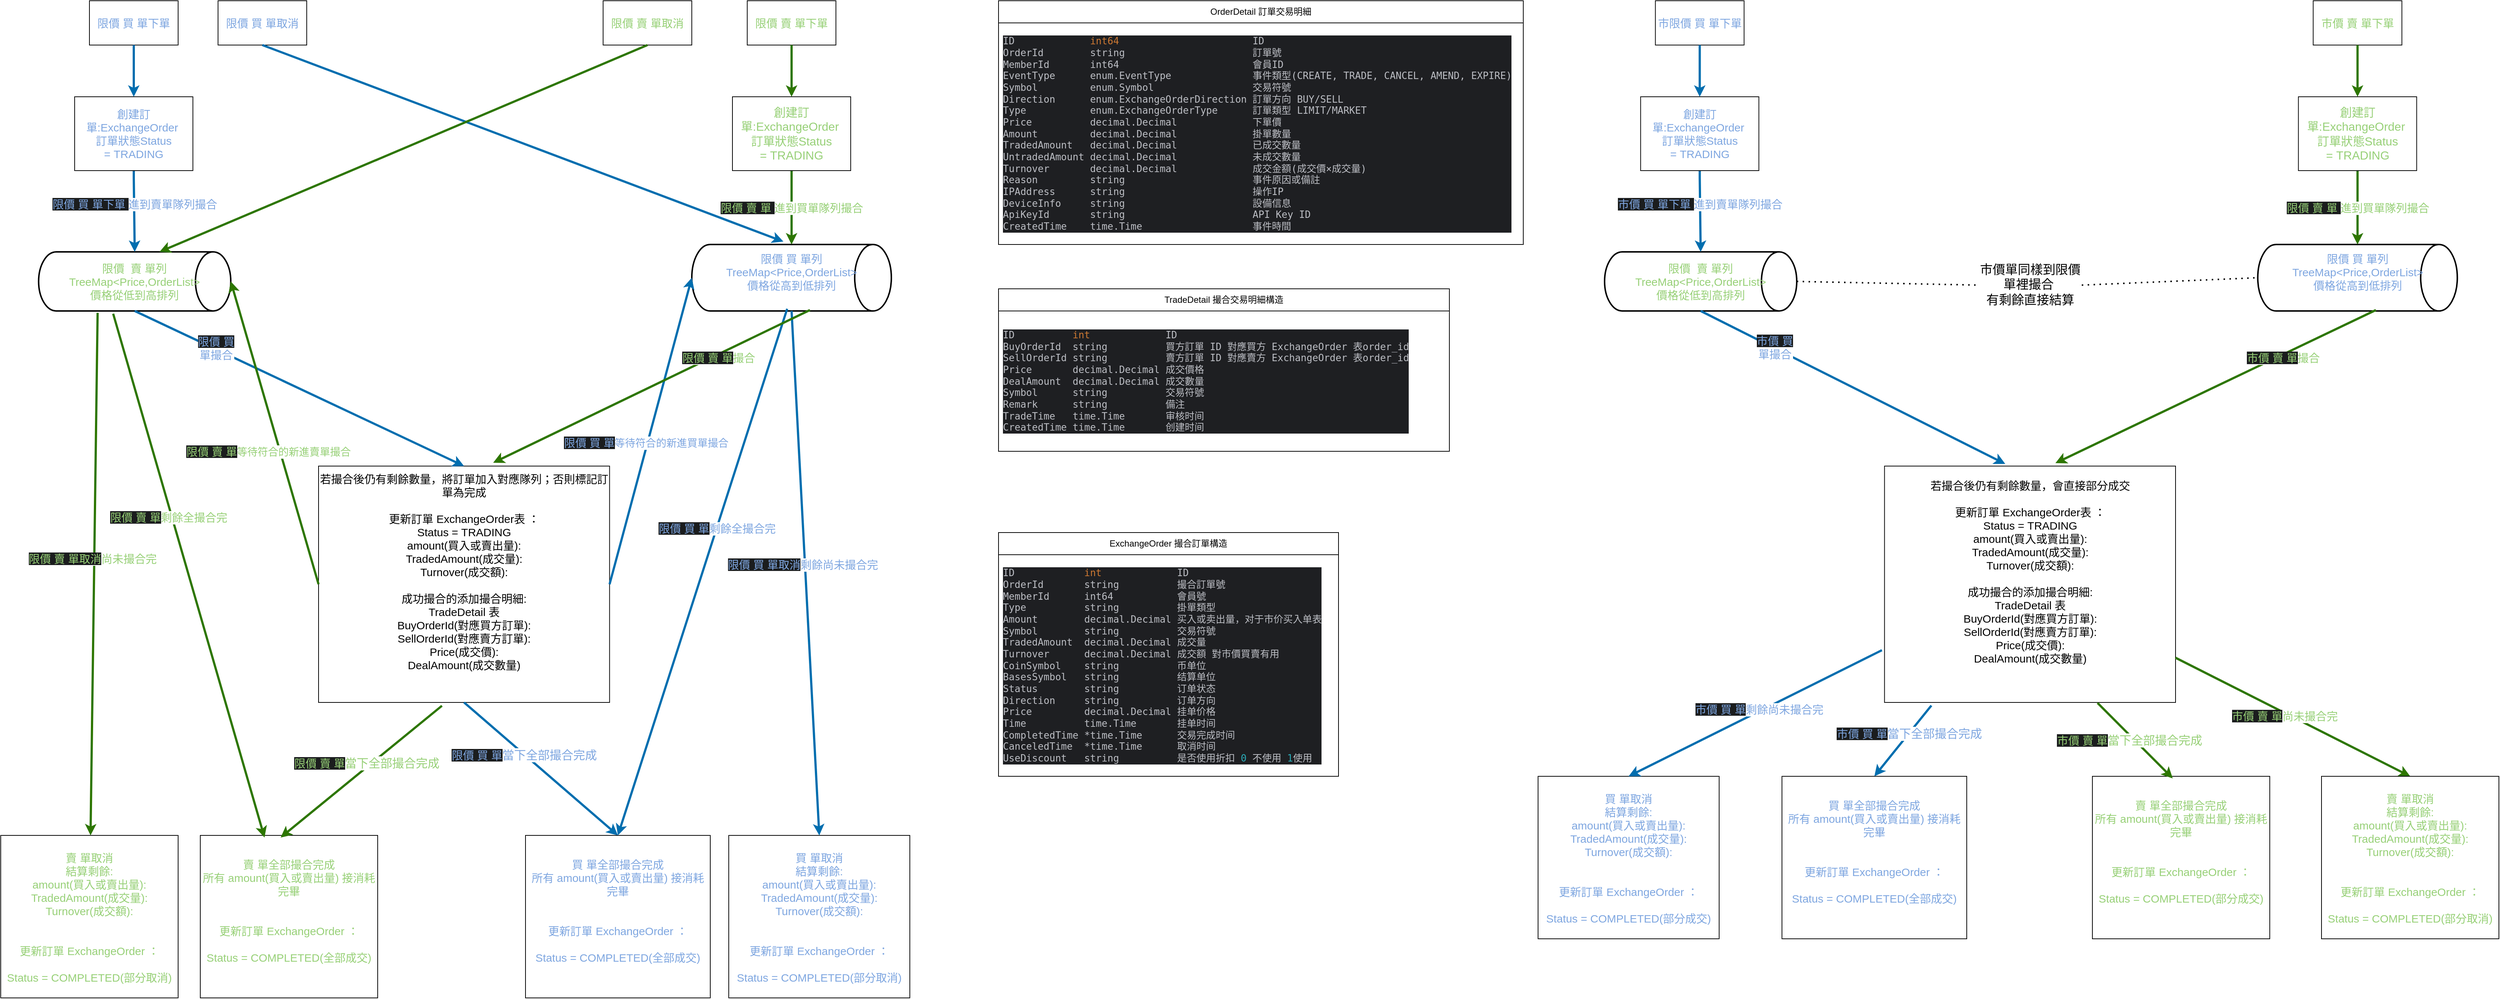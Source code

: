 <mxfile version="28.0.6">
  <diagram name="Page-1" id="epYKt0lnTmgydSMSopUD">
    <mxGraphModel dx="1376" dy="911" grid="1" gridSize="10" guides="1" tooltips="1" connect="1" arrows="0" fold="1" page="1" pageScale="1" pageWidth="827" pageHeight="1169" math="0" shadow="0">
      <root>
        <mxCell id="0" />
        <mxCell id="1" parent="0" />
        <mxCell id="4k1SgF24hwj7LHfagTBf-59" value="&lt;font style=&quot;font-size: 15px; color: rgb(151, 208, 119);&quot;&gt;限價&amp;nbsp; 賣 單列&lt;/font&gt;&lt;div&gt;&lt;font style=&quot;font-size: 15px; color: rgb(151, 208, 119);&quot;&gt;TreeMap&amp;lt;Price,OrderList&amp;gt;&lt;/font&gt;&lt;/div&gt;&lt;div&gt;&lt;font style=&quot;font-size: 15px; color: rgb(151, 208, 119);&quot;&gt;價格從低到高排列&lt;/font&gt;&lt;/div&gt;" style="strokeWidth=2;html=1;shape=mxgraph.flowchart.direct_data;whiteSpace=wrap;" parent="1" vertex="1">
          <mxGeometry x="51.25" y="390" width="260" height="80" as="geometry" />
        </mxCell>
        <mxCell id="4k1SgF24hwj7LHfagTBf-60" value="&lt;font style=&quot;font-size: 15px; color: rgb(126, 166, 224);&quot;&gt;限價 買 單列&lt;/font&gt;&lt;div&gt;&lt;div&gt;&lt;font style=&quot;font-size: 15px; color: rgb(126, 166, 224);&quot;&gt;TreeMap&amp;lt;Price,OrderList&amp;gt;&lt;/font&gt;&lt;/div&gt;&lt;/div&gt;&lt;div&gt;&lt;font style=&quot;font-size: 15px; color: rgb(126, 166, 224);&quot;&gt;價格從高到低排列&lt;/font&gt;&lt;/div&gt;&lt;div&gt;&lt;br&gt;&lt;/div&gt;" style="strokeWidth=2;html=1;shape=mxgraph.flowchart.direct_data;whiteSpace=wrap;" parent="1" vertex="1">
          <mxGeometry x="935" y="380" width="270" height="90" as="geometry" />
        </mxCell>
        <mxCell id="4k1SgF24hwj7LHfagTBf-62" value="&lt;font style=&quot;font-size: 15px; color: rgb(126, 166, 224);&quot;&gt;限價 買 單下單&lt;/font&gt;" style="rounded=0;whiteSpace=wrap;html=1;" parent="1" vertex="1">
          <mxGeometry x="120" y="50" width="120" height="60" as="geometry" />
        </mxCell>
        <mxCell id="4k1SgF24hwj7LHfagTBf-63" value="&lt;font style=&quot;font-size: 15px; color: rgb(151, 208, 119);&quot;&gt;限價 賣 單下單&lt;/font&gt;" style="rounded=0;whiteSpace=wrap;html=1;" parent="1" vertex="1">
          <mxGeometry x="1010" y="50" width="120" height="60" as="geometry" />
        </mxCell>
        <mxCell id="4k1SgF24hwj7LHfagTBf-64" value="&lt;font style=&quot;color: rgb(151, 208, 119);&quot;&gt;&lt;span style=&quot;font-size: 15px; text-wrap-mode: wrap; background-color: rgb(27, 29, 30);&quot;&gt;限價 賣 單&amp;nbsp;&lt;/span&gt;&lt;span style=&quot;font-size: 15px;&quot;&gt;進到買單隊列撮合&lt;/span&gt;&lt;/font&gt;" style="endArrow=classic;html=1;rounded=0;exitX=0.5;exitY=1;exitDx=0;exitDy=0;fillColor=#60a917;strokeColor=#2D7600;strokeWidth=3;entryX=0.5;entryY=0;entryDx=0;entryDy=0;entryPerimeter=0;" parent="1" source="4k1SgF24hwj7LHfagTBf-169" target="4k1SgF24hwj7LHfagTBf-60" edge="1">
          <mxGeometry width="50" height="50" relative="1" as="geometry">
            <mxPoint x="530" y="190" as="sourcePoint" />
            <mxPoint x="910" y="280" as="targetPoint" />
          </mxGeometry>
        </mxCell>
        <mxCell id="4k1SgF24hwj7LHfagTBf-129" value="OrderDetail 訂單交易明細" style="swimlane;fontStyle=0;childLayout=stackLayout;horizontal=1;startSize=30;horizontalStack=0;resizeParent=1;resizeParentMax=0;resizeLast=0;collapsible=1;marginBottom=0;whiteSpace=wrap;html=1;" parent="1" vertex="1">
          <mxGeometry x="1350" y="50" width="710" height="330" as="geometry" />
        </mxCell>
        <mxCell id="4k1SgF24hwj7LHfagTBf-132" value="&lt;div style=&quot;background-color:#1e1f22;color:#bcbec4&quot;&gt;&lt;pre style=&quot;font-family:&#39;JetBrains Mono&#39;,monospace;font-size:9.8pt;&quot;&gt;ID             &lt;span style=&quot;color:#cc7832;&quot;&gt;int64                       &lt;/span&gt;ID&lt;br&gt;OrderId        string                      &lt;span style=&quot;font-family:&#39;Menlo-Regular&#39;,monospace;&quot;&gt;訂單號&lt;br&gt;&lt;/span&gt;MemberId       int64                       &lt;span style=&quot;font-family:&#39;Menlo-Regular&#39;,monospace;&quot;&gt;會員&lt;/span&gt;ID&lt;br&gt;EventType      enum.EventType              &lt;span style=&quot;font-family:&#39;Menlo-Regular&#39;,monospace;&quot;&gt;事件類型&lt;/span&gt;(CREATE, TRADE, CANCEL, AMEND, EXPIRE)&lt;br&gt;Symbol         enum.Symbol                 &lt;span style=&quot;font-family:&#39;Menlo-Regular&#39;,monospace;&quot;&gt;交易符號&lt;br&gt;&lt;/span&gt;Direction      enum.ExchangeOrderDirection &lt;span style=&quot;font-family:&#39;Menlo-Regular&#39;,monospace;&quot;&gt;訂單方向 &lt;/span&gt;BUY/SELL&lt;br&gt;Type           enum.ExchangeOrderType      &lt;span style=&quot;font-family:&#39;Menlo-Regular&#39;,monospace;&quot;&gt;訂單類型 &lt;/span&gt;LIMIT/MARKET&lt;br&gt;Price          decimal.Decimal             &lt;span style=&quot;font-family:&#39;Menlo-Regular&#39;,monospace;&quot;&gt;下單價&lt;br&gt;&lt;/span&gt;Amount         decimal.Decimal             &lt;span style=&quot;font-family:&#39;Menlo-Regular&#39;,monospace;&quot;&gt;掛單數量&lt;br&gt;&lt;/span&gt;TradedAmount   decimal.Decimal             &lt;span style=&quot;font-family:&#39;Menlo-Regular&#39;,monospace;&quot;&gt;已成交數量&lt;br&gt;&lt;/span&gt;UntradedAmount decimal.Decimal             &lt;span style=&quot;font-family:&#39;Menlo-Regular&#39;,monospace;&quot;&gt;未成交數量&lt;br&gt;&lt;/span&gt;Turnover       decimal.Decimal             &lt;span style=&quot;font-family:&#39;Menlo-Regular&#39;,monospace;&quot;&gt;成交金額&lt;/span&gt;(&lt;span style=&quot;font-family:&#39;Menlo-Regular&#39;,monospace;&quot;&gt;成交價&lt;/span&gt;×&lt;span style=&quot;font-family:&#39;Menlo-Regular&#39;,monospace;&quot;&gt;成交量&lt;/span&gt;)&lt;br&gt;Reason         string                      &lt;span style=&quot;font-family:&#39;Menlo-Regular&#39;,monospace;&quot;&gt;事件原因或備註&lt;br&gt;&lt;/span&gt;IPAddress      string                      &lt;span style=&quot;font-family:&#39;Menlo-Regular&#39;,monospace;&quot;&gt;操作&lt;/span&gt;IP&lt;br&gt;DeviceInfo     string                      &lt;span style=&quot;font-family:&#39;Menlo-Regular&#39;,monospace;&quot;&gt;設備信息&lt;br&gt;&lt;/span&gt;ApiKeyId       string                      API Key ID&lt;br&gt;CreatedTime    time.Time                   &lt;span style=&quot;font-family:&#39;Menlo-Regular&#39;,monospace;&quot;&gt;事件時間&lt;/span&gt;&lt;/pre&gt;&lt;/div&gt;" style="text;strokeColor=none;fillColor=none;align=left;verticalAlign=middle;spacingLeft=4;spacingRight=4;overflow=hidden;points=[[0,0.5],[1,0.5]];portConstraint=eastwest;rotatable=0;whiteSpace=wrap;html=1;" parent="4k1SgF24hwj7LHfagTBf-129" vertex="1">
          <mxGeometry y="30" width="710" height="300" as="geometry" />
        </mxCell>
        <mxCell id="4k1SgF24hwj7LHfagTBf-133" value="TradeDetail 撮合交易明細構造" style="swimlane;fontStyle=0;childLayout=stackLayout;horizontal=1;startSize=30;horizontalStack=0;resizeParent=1;resizeParentMax=0;resizeLast=0;collapsible=1;marginBottom=0;whiteSpace=wrap;html=1;" parent="1" vertex="1">
          <mxGeometry x="1350" y="440" width="610" height="220" as="geometry" />
        </mxCell>
        <mxCell id="4k1SgF24hwj7LHfagTBf-135" value="&lt;div style=&quot;background-color:#1e1f22;color:#bcbec4&quot;&gt;&lt;pre style=&quot;font-family:&#39;JetBrains Mono&#39;,monospace;font-size:9.8pt;&quot;&gt;ID          &lt;span style=&quot;color:#cc7832;&quot;&gt;int             &lt;/span&gt;ID&lt;br&gt;BuyOrderId  string          &lt;span style=&quot;font-family:&#39;Menlo-Regular&#39;,monospace;&quot;&gt;買方訂單 &lt;/span&gt;ID &lt;span style=&quot;font-family:&#39;Menlo-Regular&#39;,monospace;&quot;&gt;對應買方 &lt;/span&gt;ExchangeOrder &lt;span style=&quot;font-family:&#39;Menlo-Regular&#39;,monospace;&quot;&gt;表&lt;/span&gt;order_id&lt;br&gt;SellOrderId string          &lt;span style=&quot;font-family:&#39;Menlo-Regular&#39;,monospace;&quot;&gt;賣方訂單 &lt;/span&gt;ID &lt;span style=&quot;font-family:&#39;Menlo-Regular&#39;,monospace;&quot;&gt;對應賣方 &lt;/span&gt;ExchangeOrder &lt;span style=&quot;font-family:&#39;Menlo-Regular&#39;,monospace;&quot;&gt;表&lt;/span&gt;order_id&lt;br&gt;Price       decimal.Decimal &lt;span style=&quot;font-family:&#39;Menlo-Regular&#39;,monospace;&quot;&gt;成交價格&lt;br&gt;&lt;/span&gt;DealAmount  decimal.Decimal &lt;span style=&quot;font-family:&#39;Menlo-Regular&#39;,monospace;&quot;&gt;成交數量&lt;br&gt;&lt;/span&gt;Symbol      string          &lt;span style=&quot;font-family:&#39;Menlo-Regular&#39;,monospace;&quot;&gt;交易符號&lt;br&gt;&lt;/span&gt;Remark      string          &lt;span style=&quot;font-family:&#39;Menlo-Regular&#39;,monospace;&quot;&gt;備注&lt;br&gt;&lt;/span&gt;TradeTime   time.Time       &lt;span style=&quot;font-family:&#39;Menlo-Regular&#39;,monospace;&quot;&gt;审核时间&lt;br&gt;&lt;/span&gt;CreatedTime time.Time       &lt;span style=&quot;font-family:&#39;Menlo-Regular&#39;,monospace;&quot;&gt;创建时间&lt;/span&gt;&lt;/pre&gt;&lt;/div&gt;" style="text;strokeColor=none;fillColor=none;align=left;verticalAlign=middle;spacingLeft=4;spacingRight=4;overflow=hidden;points=[[0,0.5],[1,0.5]];portConstraint=eastwest;rotatable=0;whiteSpace=wrap;html=1;" parent="4k1SgF24hwj7LHfagTBf-133" vertex="1">
          <mxGeometry y="30" width="610" height="190" as="geometry" />
        </mxCell>
        <mxCell id="4k1SgF24hwj7LHfagTBf-137" value="ExchangeOrder 撮合訂單構造" style="swimlane;fontStyle=0;childLayout=stackLayout;horizontal=1;startSize=30;horizontalStack=0;resizeParent=1;resizeParentMax=0;resizeLast=0;collapsible=1;marginBottom=0;whiteSpace=wrap;html=1;" parent="1" vertex="1">
          <mxGeometry x="1350" y="770" width="460" height="330" as="geometry" />
        </mxCell>
        <mxCell id="4k1SgF24hwj7LHfagTBf-139" value="&lt;div style=&quot;background-color:#1e1f22;color:#bcbec4&quot;&gt;&lt;pre style=&quot;font-family:&#39;JetBrains Mono&#39;,monospace;font-size:9.8pt;&quot;&gt;ID            &lt;span style=&quot;color:#cc7832;&quot;&gt;int             &lt;/span&gt;ID&lt;br&gt;OrderId       string          &lt;span style=&quot;font-family:&#39;Menlo-Regular&#39;,monospace;&quot;&gt;撮合訂單號&lt;br&gt;&lt;/span&gt;MemberId      int64           &lt;span style=&quot;font-family:&#39;Menlo-Regular&#39;,monospace;&quot;&gt;會員號&lt;br&gt;&lt;/span&gt;Type          string          &lt;span style=&quot;font-family:&#39;Menlo-Regular&#39;,monospace;&quot;&gt;掛單類型&lt;br&gt;&lt;/span&gt;Amount        decimal.Decimal &lt;span style=&quot;font-family:&#39;Menlo-Regular&#39;,monospace;&quot;&gt;买入或卖出量，对于市价买入单表&lt;br&gt;&lt;/span&gt;Symbol        string          &lt;span style=&quot;font-family:&#39;Menlo-Regular&#39;,monospace;&quot;&gt;交易符號&lt;br&gt;&lt;/span&gt;TradedAmount  decimal.Decimal &lt;span style=&quot;font-family:&#39;Menlo-Regular&#39;,monospace;&quot;&gt;成交量&lt;br&gt;&lt;/span&gt;Turnover      decimal.Decimal &lt;span style=&quot;font-family:&#39;Menlo-Regular&#39;,monospace;&quot;&gt;成交額 對市價買賣有用&lt;br&gt;&lt;/span&gt;CoinSymbol    string          &lt;span style=&quot;font-family:&#39;Menlo-Regular&#39;,monospace;&quot;&gt;币单位&lt;br&gt;&lt;/span&gt;BasesSymbol   string          &lt;span style=&quot;font-family:&#39;Menlo-Regular&#39;,monospace;&quot;&gt;结算单位&lt;br&gt;&lt;/span&gt;Status        string          &lt;span style=&quot;font-family:&#39;Menlo-Regular&#39;,monospace;&quot;&gt;订单状态&lt;br&gt;&lt;/span&gt;Direction     string          &lt;span style=&quot;font-family:&#39;Menlo-Regular&#39;,monospace;&quot;&gt;订单方向&lt;br&gt;&lt;/span&gt;Price         decimal.Decimal &lt;span style=&quot;font-family:&#39;Menlo-Regular&#39;,monospace;&quot;&gt;挂单价格&lt;br&gt;&lt;/span&gt;Time          time.Time       &lt;span style=&quot;font-family:&#39;Menlo-Regular&#39;,monospace;&quot;&gt;挂单时间&lt;br&gt;&lt;/span&gt;CompletedTime *time.Time      &lt;span style=&quot;font-family:&#39;Menlo-Regular&#39;,monospace;&quot;&gt;交易完成时间&lt;br&gt;&lt;/span&gt;CanceledTime  *time.Time      &lt;span style=&quot;font-family:&#39;Menlo-Regular&#39;,monospace;&quot;&gt;取消时间&lt;br&gt;&lt;/span&gt;UseDiscount   string          &lt;span style=&quot;font-family:&#39;Menlo-Regular&#39;,monospace;&quot;&gt;是否使用折扣 &lt;/span&gt;&lt;span style=&quot;color:#2aacb8;&quot;&gt;0 &lt;/span&gt;&lt;span style=&quot;font-family:&#39;Menlo-Regular&#39;,monospace;&quot;&gt;不使用 &lt;/span&gt;&lt;span style=&quot;color:#2aacb8;&quot;&gt;1&lt;/span&gt;&lt;span style=&quot;font-family:&#39;Menlo-Regular&#39;,monospace;&quot;&gt;使用&lt;/span&gt;&lt;/pre&gt;&lt;/div&gt;" style="text;strokeColor=none;fillColor=none;align=left;verticalAlign=middle;spacingLeft=4;spacingRight=4;overflow=hidden;points=[[0,0.5],[1,0.5]];portConstraint=eastwest;rotatable=0;whiteSpace=wrap;html=1;" parent="4k1SgF24hwj7LHfagTBf-137" vertex="1">
          <mxGeometry y="30" width="460" height="300" as="geometry" />
        </mxCell>
        <mxCell id="4k1SgF24hwj7LHfagTBf-141" value="" style="endArrow=classic;html=1;rounded=0;exitX=0.5;exitY=1;exitDx=0;exitDy=0;fillColor=#1ba1e2;strokeColor=#006EAF;strokeWidth=3;entryX=0.5;entryY=0;entryDx=0;entryDy=0;entryPerimeter=0;" parent="1" source="4k1SgF24hwj7LHfagTBf-143" target="4k1SgF24hwj7LHfagTBf-59" edge="1">
          <mxGeometry width="50" height="50" relative="1" as="geometry">
            <mxPoint x="610" y="180" as="sourcePoint" />
            <mxPoint x="620" y="330" as="targetPoint" />
            <Array as="points">
              <mxPoint x="180" y="260" />
              <mxPoint x="180" y="290" />
            </Array>
          </mxGeometry>
        </mxCell>
        <mxCell id="4k1SgF24hwj7LHfagTBf-154" value="&lt;font style=&quot;font-size: 15px; color: rgb(126, 166, 224);&quot;&gt;&lt;span style=&quot;text-wrap-mode: wrap; background-color: rgb(27, 29, 30);&quot;&gt;限價 買 單下單&amp;nbsp;&lt;/span&gt;進到賣單隊列撮合&lt;/font&gt;" style="edgeLabel;html=1;align=center;verticalAlign=middle;resizable=0;points=[];" parent="4k1SgF24hwj7LHfagTBf-141" vertex="1" connectable="0">
          <mxGeometry x="-0.029" y="-1" relative="1" as="geometry">
            <mxPoint x="1" y="12" as="offset" />
          </mxGeometry>
        </mxCell>
        <mxCell id="4k1SgF24hwj7LHfagTBf-144" value="" style="endArrow=classic;html=1;rounded=0;exitX=0.5;exitY=1;exitDx=0;exitDy=0;fillColor=#1ba1e2;strokeColor=#006EAF;strokeWidth=3;entryX=0.5;entryY=0;entryDx=0;entryDy=0;entryPerimeter=0;" parent="1" source="4k1SgF24hwj7LHfagTBf-62" target="4k1SgF24hwj7LHfagTBf-143" edge="1">
          <mxGeometry width="50" height="50" relative="1" as="geometry">
            <mxPoint x="180" y="130" as="sourcePoint" />
            <mxPoint x="180" y="450" as="targetPoint" />
            <Array as="points" />
          </mxGeometry>
        </mxCell>
        <mxCell id="4k1SgF24hwj7LHfagTBf-143" value="&lt;font style=&quot;font-size: 15px; color: rgb(126, 166, 224);&quot;&gt;創建訂單:ExchangeOrder&amp;nbsp;&lt;/font&gt;&lt;div&gt;&lt;font style=&quot;font-size: 15px; color: rgb(126, 166, 224);&quot;&gt;訂單狀態Status =&amp;nbsp;TRADING&lt;/font&gt;&lt;/div&gt;" style="rounded=0;whiteSpace=wrap;html=1;" parent="1" vertex="1">
          <mxGeometry x="100" y="180" width="160" height="100" as="geometry" />
        </mxCell>
        <mxCell id="4k1SgF24hwj7LHfagTBf-149" value="&lt;font style=&quot;font-size: 15px;&quot;&gt;若撮合後仍有剩餘數量，將訂單加入對應隊列；否則標記訂單為完成&lt;/font&gt;&lt;div&gt;&lt;font style=&quot;font-size: 15px;&quot;&gt;&lt;br&gt;&lt;/font&gt;&lt;/div&gt;&lt;div&gt;&lt;font style=&quot;font-size: 15px;&quot;&gt;更新訂單&amp;nbsp;&lt;span style=&quot;background-color: transparent; color: light-dark(rgb(0, 0, 0), rgb(255, 255, 255));&quot;&gt;ExchangeOrder表&amp;nbsp;&lt;/span&gt;&lt;span style=&quot;background-color: transparent; color: light-dark(rgb(0, 0, 0), rgb(255, 255, 255));&quot;&gt;：&lt;/span&gt;&lt;/font&gt;&lt;/div&gt;&lt;div&gt;&lt;font style=&quot;font-size: 15px;&quot;&gt;Status =&amp;nbsp;TRADING&lt;/font&gt;&lt;/div&gt;&lt;div&gt;&lt;font style=&quot;font-size: 15px;&quot;&gt;amount(買入或賣出量):&lt;/font&gt;&lt;/div&gt;&lt;div&gt;&lt;font style=&quot;font-size: 15px;&quot;&gt;TradedAmount(成交量):&lt;/font&gt;&lt;/div&gt;&lt;div&gt;&lt;font style=&quot;font-size: 15px;&quot;&gt;Turnover(成交額):&lt;/font&gt;&lt;/div&gt;&lt;div&gt;&lt;font style=&quot;font-size: 15px;&quot;&gt;&lt;br&gt;&lt;/font&gt;&lt;/div&gt;&lt;div&gt;&lt;font style=&quot;font-size: 15px;&quot;&gt;成功撮合的添加撮合明細:&lt;/font&gt;&lt;/div&gt;&lt;div&gt;&lt;font style=&quot;font-size: 15px;&quot;&gt;TradeDetail 表&lt;/font&gt;&lt;/div&gt;&lt;div&gt;&lt;font style=&quot;font-size: 15px;&quot;&gt;BuyOrderId(對應買方訂單):&lt;/font&gt;&lt;/div&gt;&lt;div&gt;&lt;font style=&quot;font-size: 15px;&quot;&gt;SellOrderId(對應賣方訂單):&lt;/font&gt;&lt;/div&gt;&lt;div&gt;&lt;font style=&quot;font-size: 15px;&quot;&gt;Price(成交價):&lt;/font&gt;&lt;/div&gt;&lt;div&gt;&lt;font style=&quot;font-size: 15px;&quot;&gt;DealAmount(成交數量)&lt;/font&gt;&lt;/div&gt;&lt;div&gt;&lt;font style=&quot;font-size: 15px;&quot;&gt;&lt;br&gt;&lt;/font&gt;&lt;/div&gt;&lt;div&gt;&lt;br&gt;&lt;/div&gt;" style="rounded=0;whiteSpace=wrap;html=1;" parent="1" vertex="1">
          <mxGeometry x="430" y="680" width="393.75" height="320" as="geometry" />
        </mxCell>
        <mxCell id="4k1SgF24hwj7LHfagTBf-151" value="" style="endArrow=classic;html=1;rounded=0;exitX=0.5;exitY=1;exitDx=0;exitDy=0;fillColor=#1ba1e2;strokeColor=#006EAF;strokeWidth=3;exitPerimeter=0;entryX=0.5;entryY=0;entryDx=0;entryDy=0;" parent="1" source="4k1SgF24hwj7LHfagTBf-59" target="4k1SgF24hwj7LHfagTBf-149" edge="1">
          <mxGeometry width="50" height="50" relative="1" as="geometry">
            <mxPoint x="179.5" y="400" as="sourcePoint" />
            <mxPoint x="180" y="450" as="targetPoint" />
            <Array as="points" />
          </mxGeometry>
        </mxCell>
        <mxCell id="4k1SgF24hwj7LHfagTBf-189" value="&lt;font style=&quot;color: rgb(126, 166, 224);&quot;&gt;&lt;span style=&quot;font-size: 15px; text-wrap-mode: wrap; background-color: rgb(27, 29, 30);&quot;&gt;限價 買&lt;/span&gt;&lt;/font&gt;&lt;div&gt;&lt;font style=&quot;color: rgb(126, 166, 224);&quot;&gt;&lt;span style=&quot;font-size: 15px;&quot;&gt;單撮合&lt;/span&gt;&lt;/font&gt;&lt;/div&gt;" style="edgeLabel;html=1;align=center;verticalAlign=middle;resizable=0;points=[];" parent="4k1SgF24hwj7LHfagTBf-151" vertex="1" connectable="0">
          <mxGeometry x="-0.479" relative="1" as="geometry">
            <mxPoint x="-7" y="-5" as="offset" />
          </mxGeometry>
        </mxCell>
        <mxCell id="4k1SgF24hwj7LHfagTBf-155" value="" style="endArrow=classic;html=1;rounded=0;exitX=1;exitY=0.5;exitDx=0;exitDy=0;fillColor=#1ba1e2;strokeColor=#006EAF;strokeWidth=3;entryX=0;entryY=0.5;entryDx=0;entryDy=0;entryPerimeter=0;" parent="1" source="4k1SgF24hwj7LHfagTBf-149" target="4k1SgF24hwj7LHfagTBf-60" edge="1">
          <mxGeometry width="50" height="50" relative="1" as="geometry">
            <mxPoint x="440" y="450" as="sourcePoint" />
            <mxPoint x="440" y="500" as="targetPoint" />
            <Array as="points" />
          </mxGeometry>
        </mxCell>
        <mxCell id="4k1SgF24hwj7LHfagTBf-158" value="&lt;font style=&quot;font-size: 14px; color: rgb(126, 166, 224);&quot;&gt;&lt;span style=&quot;font-size: 15px; text-wrap-mode: wrap; background-color: rgb(27, 29, 30);&quot;&gt;限價 買 單&lt;/span&gt;等待符合的新進買單撮合&lt;/font&gt;" style="edgeLabel;html=1;align=center;verticalAlign=middle;resizable=0;points=[];" parent="4k1SgF24hwj7LHfagTBf-155" vertex="1" connectable="0">
          <mxGeometry x="-0.076" y="2" relative="1" as="geometry">
            <mxPoint as="offset" />
          </mxGeometry>
        </mxCell>
        <mxCell id="4k1SgF24hwj7LHfagTBf-156" value="" style="endArrow=classic;html=1;rounded=0;fillColor=#1ba1e2;strokeColor=#006EAF;strokeWidth=3;entryX=0.5;entryY=0;entryDx=0;entryDy=0;exitX=0.5;exitY=1;exitDx=0;exitDy=0;" parent="1" source="4k1SgF24hwj7LHfagTBf-149" target="4k1SgF24hwj7LHfagTBf-157" edge="1">
          <mxGeometry width="50" height="50" relative="1" as="geometry">
            <mxPoint x="160" y="730" as="sourcePoint" />
            <mxPoint x="160" y="780" as="targetPoint" />
            <Array as="points" />
          </mxGeometry>
        </mxCell>
        <mxCell id="4k1SgF24hwj7LHfagTBf-168" value="&lt;font style=&quot;font-size: 16px; color: rgb(126, 166, 224);&quot;&gt;&lt;span style=&quot;font-size: 15px; text-wrap-mode: wrap; background-color: rgb(27, 29, 30);&quot;&gt;限價 買 單&lt;/span&gt;當下全部撮合完成&lt;/font&gt;" style="edgeLabel;html=1;align=center;verticalAlign=middle;resizable=0;points=[];" parent="4k1SgF24hwj7LHfagTBf-156" vertex="1" connectable="0">
          <mxGeometry x="-0.217" relative="1" as="geometry">
            <mxPoint as="offset" />
          </mxGeometry>
        </mxCell>
        <mxCell id="4k1SgF24hwj7LHfagTBf-157" value="&lt;div&gt;&lt;font style=&quot;font-size: 15px; color: rgb(126, 166, 224);&quot;&gt;買 單全部撮合完成&lt;/font&gt;&lt;/div&gt;&lt;div&gt;&lt;font style=&quot;font-size: 15px; color: rgb(126, 166, 224);&quot;&gt;所有&amp;nbsp;&lt;span style=&quot;background-color: transparent;&quot;&gt;amount(買入或賣出量) 接消耗完畢&lt;/span&gt;&lt;/font&gt;&lt;/div&gt;&lt;div&gt;&lt;span style=&quot;background-color: transparent;&quot;&gt;&lt;font style=&quot;font-size: 15px; color: rgb(126, 166, 224);&quot;&gt;&lt;br&gt;&lt;/font&gt;&lt;/span&gt;&lt;/div&gt;&lt;div&gt;&lt;span style=&quot;background-color: transparent;&quot;&gt;&lt;font style=&quot;font-size: 15px; color: rgb(126, 166, 224);&quot;&gt;&lt;br&gt;&lt;/font&gt;&lt;/span&gt;&lt;/div&gt;&lt;div&gt;&lt;div&gt;&lt;font style=&quot;font-size: 15px; color: rgb(126, 166, 224);&quot;&gt;更新訂單&amp;nbsp;&lt;span style=&quot;background-color: transparent;&quot;&gt;ExchangeOrder&amp;nbsp;&lt;/span&gt;&lt;span style=&quot;background-color: transparent;&quot;&gt;：&lt;/span&gt;&lt;/font&gt;&lt;/div&gt;&lt;/div&gt;&lt;div&gt;&lt;span style=&quot;background-color: transparent;&quot;&gt;&lt;font style=&quot;font-size: 15px; color: rgb(126, 166, 224);&quot;&gt;&lt;br&gt;&lt;/font&gt;&lt;/span&gt;&lt;/div&gt;&lt;div&gt;&lt;div&gt;&lt;font style=&quot;font-size: 15px; color: rgb(126, 166, 224);&quot;&gt;Status =&amp;nbsp;COMPLETED(全部成交)&lt;/font&gt;&lt;/div&gt;&lt;/div&gt;&lt;div&gt;&lt;br&gt;&lt;/div&gt;" style="rounded=0;whiteSpace=wrap;html=1;" parent="1" vertex="1">
          <mxGeometry x="710" y="1180" width="250" height="220" as="geometry" />
        </mxCell>
        <mxCell id="4k1SgF24hwj7LHfagTBf-159" value="" style="endArrow=classic;html=1;rounded=0;fillColor=#1ba1e2;strokeColor=#006EAF;strokeWidth=3;entryX=0.5;entryY=0;entryDx=0;entryDy=0;exitX=0.478;exitY=0.967;exitDx=0;exitDy=0;exitPerimeter=0;" parent="1" source="4k1SgF24hwj7LHfagTBf-60" target="4k1SgF24hwj7LHfagTBf-157" edge="1">
          <mxGeometry width="50" height="50" relative="1" as="geometry">
            <mxPoint x="770" y="520" as="sourcePoint" />
            <mxPoint x="400" y="1135" as="targetPoint" />
            <Array as="points" />
          </mxGeometry>
        </mxCell>
        <mxCell id="4k1SgF24hwj7LHfagTBf-160" value="&lt;font style=&quot;font-size: 15px; color: rgb(126, 166, 224);&quot;&gt;&lt;span style=&quot;text-wrap-mode: wrap; background-color: rgb(27, 29, 30);&quot;&gt;限價 買 單&lt;/span&gt;剩餘全撮合完&lt;/font&gt;" style="edgeLabel;html=1;align=center;verticalAlign=middle;resizable=0;points=[];" parent="4k1SgF24hwj7LHfagTBf-159" vertex="1" connectable="0">
          <mxGeometry x="-0.167" relative="1" as="geometry">
            <mxPoint as="offset" />
          </mxGeometry>
        </mxCell>
        <mxCell id="4k1SgF24hwj7LHfagTBf-161" value="&lt;font style=&quot;font-size: 15px; color: rgb(126, 166, 224);&quot;&gt;限價 買 單取消&lt;/font&gt;" style="rounded=0;whiteSpace=wrap;html=1;" parent="1" vertex="1">
          <mxGeometry x="294" y="50" width="120" height="60" as="geometry" />
        </mxCell>
        <mxCell id="4k1SgF24hwj7LHfagTBf-162" value="" style="endArrow=classic;html=1;rounded=0;exitX=0.5;exitY=1;exitDx=0;exitDy=0;fillColor=#1ba1e2;strokeColor=#006EAF;strokeWidth=3;entryX=0.459;entryY=-0.044;entryDx=0;entryDy=0;entryPerimeter=0;" parent="1" source="4k1SgF24hwj7LHfagTBf-161" target="4k1SgF24hwj7LHfagTBf-60" edge="1">
          <mxGeometry width="50" height="50" relative="1" as="geometry">
            <mxPoint x="490" y="220" as="sourcePoint" />
            <mxPoint x="490" y="270" as="targetPoint" />
            <Array as="points" />
          </mxGeometry>
        </mxCell>
        <mxCell id="4k1SgF24hwj7LHfagTBf-163" value="&lt;div&gt;&lt;font style=&quot;font-size: 15px; color: rgb(126, 166, 224);&quot;&gt;&lt;br&gt;&lt;/font&gt;&lt;/div&gt;&lt;div&gt;&lt;font style=&quot;font-size: 15px; color: rgb(126, 166, 224);&quot;&gt;買 單取消&lt;/font&gt;&lt;/div&gt;&lt;div&gt;&lt;font style=&quot;font-size: 15px; color: rgb(126, 166, 224);&quot;&gt;結算剩餘:&lt;/font&gt;&lt;/div&gt;&lt;div&gt;&lt;div&gt;&lt;font style=&quot;font-size: 15px; color: rgb(126, 166, 224);&quot;&gt;amount(買入或賣出量):&lt;/font&gt;&lt;/div&gt;&lt;div&gt;&lt;font style=&quot;font-size: 15px; color: rgb(126, 166, 224);&quot;&gt;TradedAmount(成交量):&lt;/font&gt;&lt;/div&gt;&lt;div&gt;&lt;font style=&quot;font-size: 15px; color: rgb(126, 166, 224);&quot;&gt;Turnover(成交額):&lt;/font&gt;&lt;/div&gt;&lt;/div&gt;&lt;div&gt;&lt;span style=&quot;background-color: transparent;&quot;&gt;&lt;font style=&quot;font-size: 15px; color: rgb(126, 166, 224);&quot;&gt;&lt;br&gt;&lt;/font&gt;&lt;/span&gt;&lt;/div&gt;&lt;div&gt;&lt;span style=&quot;background-color: transparent;&quot;&gt;&lt;font style=&quot;font-size: 15px; color: rgb(126, 166, 224);&quot;&gt;&lt;br&gt;&lt;/font&gt;&lt;/span&gt;&lt;/div&gt;&lt;div&gt;&lt;div&gt;&lt;font style=&quot;font-size: 15px; color: rgb(126, 166, 224);&quot;&gt;更新訂單&amp;nbsp;&lt;span style=&quot;background-color: transparent;&quot;&gt;ExchangeOrder&amp;nbsp;&lt;/span&gt;&lt;span style=&quot;background-color: transparent;&quot;&gt;：&lt;/span&gt;&lt;/font&gt;&lt;/div&gt;&lt;/div&gt;&lt;div&gt;&lt;span style=&quot;background-color: transparent;&quot;&gt;&lt;font style=&quot;font-size: 15px; color: rgb(126, 166, 224);&quot;&gt;&lt;br&gt;&lt;/font&gt;&lt;/span&gt;&lt;/div&gt;&lt;div&gt;&lt;div&gt;&lt;font style=&quot;font-size: 15px; color: rgb(126, 166, 224);&quot;&gt;Status =&amp;nbsp;COMPLETED(部分取消)&lt;/font&gt;&lt;/div&gt;&lt;/div&gt;&lt;div&gt;&lt;br&gt;&lt;/div&gt;" style="rounded=0;whiteSpace=wrap;html=1;" parent="1" vertex="1">
          <mxGeometry x="985" y="1180" width="245" height="220" as="geometry" />
        </mxCell>
        <mxCell id="4k1SgF24hwj7LHfagTBf-165" value="" style="endArrow=classic;html=1;rounded=0;exitX=0.5;exitY=1;exitDx=0;exitDy=0;fillColor=#1ba1e2;strokeColor=#006EAF;strokeWidth=3;entryX=0.5;entryY=0;entryDx=0;entryDy=0;exitPerimeter=0;" parent="1" source="4k1SgF24hwj7LHfagTBf-60" target="4k1SgF24hwj7LHfagTBf-163" edge="1">
          <mxGeometry width="50" height="50" relative="1" as="geometry">
            <mxPoint x="600" y="510" as="sourcePoint" />
            <mxPoint x="600" y="560" as="targetPoint" />
            <Array as="points" />
          </mxGeometry>
        </mxCell>
        <mxCell id="4k1SgF24hwj7LHfagTBf-167" value="&lt;font style=&quot;color: rgb(126, 166, 224);&quot;&gt;&lt;span style=&quot;font-size: 15px; text-wrap-mode: wrap; background-color: rgb(27, 29, 30);&quot;&gt;限價 買 單取消&lt;/span&gt;&lt;span style=&quot;font-size: 15px;&quot;&gt;剩餘尚未撮合完&lt;/span&gt;&lt;/font&gt;" style="edgeLabel;html=1;align=center;verticalAlign=middle;resizable=0;points=[];" parent="4k1SgF24hwj7LHfagTBf-165" vertex="1" connectable="0">
          <mxGeometry x="-0.035" y="-3" relative="1" as="geometry">
            <mxPoint as="offset" />
          </mxGeometry>
        </mxCell>
        <mxCell id="4k1SgF24hwj7LHfagTBf-170" value="" style="endArrow=classic;html=1;rounded=0;exitX=0.5;exitY=1;exitDx=0;exitDy=0;fillColor=#60a917;strokeColor=#2D7600;strokeWidth=3;entryX=0.5;entryY=0;entryDx=0;entryDy=0;entryPerimeter=0;" parent="1" source="4k1SgF24hwj7LHfagTBf-63" target="4k1SgF24hwj7LHfagTBf-169" edge="1">
          <mxGeometry width="50" height="50" relative="1" as="geometry">
            <mxPoint x="900" y="130" as="sourcePoint" />
            <mxPoint x="745" y="390" as="targetPoint" />
          </mxGeometry>
        </mxCell>
        <mxCell id="4k1SgF24hwj7LHfagTBf-169" value="&lt;font style=&quot;font-size: 16px; color: rgb(151, 208, 119);&quot;&gt;創建訂單:ExchangeOrder&amp;nbsp;&lt;/font&gt;&lt;div&gt;&lt;font style=&quot;font-size: 16px; color: rgb(151, 208, 119);&quot;&gt;訂單狀態Status =&amp;nbsp;TRADING&lt;/font&gt;&lt;/div&gt;" style="rounded=0;whiteSpace=wrap;html=1;" parent="1" vertex="1">
          <mxGeometry x="990" y="180" width="160" height="100" as="geometry" />
        </mxCell>
        <mxCell id="4k1SgF24hwj7LHfagTBf-171" value="" style="endArrow=classic;html=1;rounded=0;exitX=0.592;exitY=0.986;exitDx=0;exitDy=0;fillColor=#60a917;strokeColor=#2D7600;strokeWidth=3;entryX=0.6;entryY=-0.014;entryDx=0;entryDy=0;entryPerimeter=0;exitPerimeter=0;" parent="1" source="4k1SgF24hwj7LHfagTBf-60" target="4k1SgF24hwj7LHfagTBf-149" edge="1">
          <mxGeometry width="50" height="50" relative="1" as="geometry">
            <mxPoint x="910" y="584" as="sourcePoint" />
            <mxPoint x="910" y="654" as="targetPoint" />
          </mxGeometry>
        </mxCell>
        <mxCell id="4k1SgF24hwj7LHfagTBf-188" value="&lt;font style=&quot;color: rgb(151, 208, 119);&quot;&gt;&lt;span style=&quot;font-size: 15px; text-wrap-mode: wrap; background-color: rgb(27, 29, 30);&quot;&gt;限價 賣 單&lt;/span&gt;&lt;span style=&quot;font-size: 15px;&quot;&gt;撮合&lt;/span&gt;&lt;/font&gt;" style="edgeLabel;html=1;align=center;verticalAlign=middle;resizable=0;points=[];" parent="4k1SgF24hwj7LHfagTBf-171" vertex="1" connectable="0">
          <mxGeometry x="-0.415" y="4" relative="1" as="geometry">
            <mxPoint x="-1" as="offset" />
          </mxGeometry>
        </mxCell>
        <mxCell id="4k1SgF24hwj7LHfagTBf-172" value="" style="endArrow=classic;html=1;rounded=0;exitX=0;exitY=0.5;exitDx=0;exitDy=0;fillColor=#60a917;strokeColor=#2D7600;strokeWidth=3;entryX=1;entryY=0.5;entryDx=0;entryDy=0;entryPerimeter=0;" parent="1" source="4k1SgF24hwj7LHfagTBf-149" target="4k1SgF24hwj7LHfagTBf-59" edge="1">
          <mxGeometry width="50" height="50" relative="1" as="geometry">
            <mxPoint x="238.75" y="590" as="sourcePoint" />
            <mxPoint x="238.75" y="660" as="targetPoint" />
          </mxGeometry>
        </mxCell>
        <mxCell id="4k1SgF24hwj7LHfagTBf-173" value="&lt;font style=&quot;color: rgb(151, 208, 119);&quot;&gt;&lt;span style=&quot;font-size: 15px; text-wrap-mode: wrap; background-color: rgb(27, 29, 30);&quot;&gt;限價 賣 單&lt;/span&gt;&lt;span style=&quot;font-size: 14px;&quot;&gt;等待符合的新進賣單撮合&lt;/span&gt;&lt;/font&gt;" style="edgeLabel;html=1;align=center;verticalAlign=middle;resizable=0;points=[];" parent="4k1SgF24hwj7LHfagTBf-172" vertex="1" connectable="0">
          <mxGeometry x="0.068" y="5" relative="1" as="geometry">
            <mxPoint y="37" as="offset" />
          </mxGeometry>
        </mxCell>
        <mxCell id="4k1SgF24hwj7LHfagTBf-174" value="&lt;font style=&quot;font-size: 15px; color: rgb(151, 208, 119);&quot;&gt;限價 賣 單取消&lt;/font&gt;" style="rounded=0;whiteSpace=wrap;html=1;" parent="1" vertex="1">
          <mxGeometry x="815" y="50" width="120" height="60" as="geometry" />
        </mxCell>
        <mxCell id="4k1SgF24hwj7LHfagTBf-175" value="" style="endArrow=classic;html=1;rounded=0;exitX=0.5;exitY=1;exitDx=0;exitDy=0;fillColor=#60a917;strokeColor=#2D7600;strokeWidth=3;entryX=0.629;entryY=0;entryDx=0;entryDy=0;entryPerimeter=0;" parent="1" source="4k1SgF24hwj7LHfagTBf-174" target="4k1SgF24hwj7LHfagTBf-59" edge="1">
          <mxGeometry width="50" height="50" relative="1" as="geometry">
            <mxPoint x="839.38" y="160" as="sourcePoint" />
            <mxPoint x="839.38" y="230" as="targetPoint" />
          </mxGeometry>
        </mxCell>
        <mxCell id="4k1SgF24hwj7LHfagTBf-176" value="&lt;div&gt;&lt;font style=&quot;font-size: 15px; color: rgb(151, 208, 119);&quot;&gt;&lt;br&gt;&lt;/font&gt;&lt;/div&gt;&lt;div&gt;&lt;font style=&quot;font-size: 15px; color: rgb(151, 208, 119);&quot;&gt;賣 單取消&lt;/font&gt;&lt;/div&gt;&lt;div&gt;&lt;font style=&quot;font-size: 15px; color: rgb(151, 208, 119);&quot;&gt;結算剩餘:&lt;/font&gt;&lt;/div&gt;&lt;div&gt;&lt;div&gt;&lt;font style=&quot;font-size: 15px; color: rgb(151, 208, 119);&quot;&gt;amount(買入或賣出量):&lt;/font&gt;&lt;/div&gt;&lt;div&gt;&lt;font style=&quot;font-size: 15px; color: rgb(151, 208, 119);&quot;&gt;TradedAmount(成交量):&lt;/font&gt;&lt;/div&gt;&lt;div&gt;&lt;font style=&quot;font-size: 15px; color: rgb(151, 208, 119);&quot;&gt;Turnover(成交額):&lt;/font&gt;&lt;/div&gt;&lt;/div&gt;&lt;div&gt;&lt;span style=&quot;background-color: transparent;&quot;&gt;&lt;font style=&quot;font-size: 15px; color: rgb(151, 208, 119);&quot;&gt;&lt;br&gt;&lt;/font&gt;&lt;/span&gt;&lt;/div&gt;&lt;div&gt;&lt;span style=&quot;background-color: transparent;&quot;&gt;&lt;font style=&quot;font-size: 15px; color: rgb(151, 208, 119);&quot;&gt;&lt;br&gt;&lt;/font&gt;&lt;/span&gt;&lt;/div&gt;&lt;div&gt;&lt;div&gt;&lt;font style=&quot;font-size: 15px; color: rgb(151, 208, 119);&quot;&gt;更新訂單&amp;nbsp;&lt;span style=&quot;background-color: transparent;&quot;&gt;ExchangeOrder&amp;nbsp;&lt;/span&gt;&lt;span style=&quot;background-color: transparent;&quot;&gt;：&lt;/span&gt;&lt;/font&gt;&lt;/div&gt;&lt;/div&gt;&lt;div&gt;&lt;span style=&quot;background-color: transparent;&quot;&gt;&lt;font style=&quot;font-size: 15px; color: rgb(151, 208, 119);&quot;&gt;&lt;br&gt;&lt;/font&gt;&lt;/span&gt;&lt;/div&gt;&lt;div&gt;&lt;div&gt;&lt;font style=&quot;font-size: 15px; color: rgb(151, 208, 119);&quot;&gt;Status =&amp;nbsp;COMPLETED(部分取消)&lt;/font&gt;&lt;/div&gt;&lt;/div&gt;&lt;div&gt;&lt;br&gt;&lt;/div&gt;" style="rounded=0;whiteSpace=wrap;html=1;" parent="1" vertex="1">
          <mxGeometry y="1180" width="240" height="220" as="geometry" />
        </mxCell>
        <mxCell id="4k1SgF24hwj7LHfagTBf-178" value="&lt;div&gt;&lt;font style=&quot;font-size: 15px; color: rgb(151, 208, 119);&quot;&gt;賣 單全部撮合完成&lt;/font&gt;&lt;/div&gt;&lt;div&gt;&lt;font style=&quot;font-size: 15px; color: rgb(151, 208, 119);&quot;&gt;所有&amp;nbsp;&lt;span style=&quot;background-color: transparent;&quot;&gt;amount(買入或賣出量) 接消耗完畢&lt;/span&gt;&lt;/font&gt;&lt;/div&gt;&lt;div&gt;&lt;span style=&quot;background-color: transparent;&quot;&gt;&lt;font style=&quot;font-size: 15px; color: rgb(151, 208, 119);&quot;&gt;&lt;br&gt;&lt;/font&gt;&lt;/span&gt;&lt;/div&gt;&lt;div&gt;&lt;span style=&quot;background-color: transparent;&quot;&gt;&lt;font style=&quot;font-size: 15px; color: rgb(151, 208, 119);&quot;&gt;&lt;br&gt;&lt;/font&gt;&lt;/span&gt;&lt;/div&gt;&lt;div&gt;&lt;div&gt;&lt;font style=&quot;font-size: 15px; color: rgb(151, 208, 119);&quot;&gt;更新訂單&amp;nbsp;&lt;span style=&quot;background-color: transparent;&quot;&gt;ExchangeOrder&amp;nbsp;&lt;/span&gt;&lt;span style=&quot;background-color: transparent;&quot;&gt;：&lt;/span&gt;&lt;/font&gt;&lt;/div&gt;&lt;/div&gt;&lt;div&gt;&lt;span style=&quot;background-color: transparent;&quot;&gt;&lt;font style=&quot;font-size: 15px; color: rgb(151, 208, 119);&quot;&gt;&lt;br&gt;&lt;/font&gt;&lt;/span&gt;&lt;/div&gt;&lt;div&gt;&lt;div&gt;&lt;font style=&quot;font-size: 15px; color: rgb(151, 208, 119);&quot;&gt;Status =&amp;nbsp;COMPLETED(全部成交)&lt;/font&gt;&lt;/div&gt;&lt;/div&gt;&lt;div&gt;&lt;br&gt;&lt;/div&gt;" style="rounded=0;whiteSpace=wrap;html=1;" parent="1" vertex="1">
          <mxGeometry x="270" y="1180" width="240" height="220" as="geometry" />
        </mxCell>
        <mxCell id="4k1SgF24hwj7LHfagTBf-179" value="" style="endArrow=classic;html=1;rounded=0;exitX=0.424;exitY=1.014;exitDx=0;exitDy=0;fillColor=#60a917;strokeColor=#2D7600;strokeWidth=3;entryX=0.453;entryY=0.013;entryDx=0;entryDy=0;entryPerimeter=0;exitPerimeter=0;" parent="1" source="4k1SgF24hwj7LHfagTBf-149" target="4k1SgF24hwj7LHfagTBf-178" edge="1">
          <mxGeometry width="50" height="50" relative="1" as="geometry">
            <mxPoint x="270" y="1000" as="sourcePoint" />
            <mxPoint x="270" y="1070" as="targetPoint" />
          </mxGeometry>
        </mxCell>
        <mxCell id="4k1SgF24hwj7LHfagTBf-180" value="&lt;font style=&quot;color: rgb(151, 208, 119);&quot;&gt;&lt;span style=&quot;font-size: 15px; text-wrap-mode: wrap; background-color: rgb(27, 29, 30);&quot;&gt;限價 賣 單&lt;/span&gt;&lt;span style=&quot;font-size: 16px;&quot;&gt;當下全部撮合完成&lt;/span&gt;&lt;/font&gt;" style="edgeLabel;html=1;align=center;verticalAlign=middle;resizable=0;points=[];" parent="4k1SgF24hwj7LHfagTBf-179" vertex="1" connectable="0">
          <mxGeometry x="-0.09" y="-5" relative="1" as="geometry">
            <mxPoint as="offset" />
          </mxGeometry>
        </mxCell>
        <mxCell id="4k1SgF24hwj7LHfagTBf-181" value="" style="endArrow=classic;html=1;rounded=0;exitX=0.388;exitY=1.047;exitDx=0;exitDy=0;fillColor=#60a917;strokeColor=#2D7600;strokeWidth=3;entryX=0.362;entryY=0.013;entryDx=0;entryDy=0;entryPerimeter=0;exitPerimeter=0;" parent="1" source="4k1SgF24hwj7LHfagTBf-59" target="4k1SgF24hwj7LHfagTBf-178" edge="1">
          <mxGeometry width="50" height="50" relative="1" as="geometry">
            <mxPoint x="150" y="600" as="sourcePoint" />
            <mxPoint x="150" y="670" as="targetPoint" />
          </mxGeometry>
        </mxCell>
        <mxCell id="4k1SgF24hwj7LHfagTBf-183" value="&lt;font style=&quot;color: rgb(151, 208, 119);&quot;&gt;&lt;span style=&quot;font-size: 15px; text-wrap-mode: wrap; background-color: rgb(27, 29, 30);&quot;&gt;限價 賣 單&lt;/span&gt;&lt;span style=&quot;font-size: 15px;&quot;&gt;剩餘全撮合完&lt;/span&gt;&lt;/font&gt;" style="edgeLabel;html=1;align=center;verticalAlign=middle;resizable=0;points=[];" parent="4k1SgF24hwj7LHfagTBf-181" vertex="1" connectable="0">
          <mxGeometry x="-0.228" y="-5" relative="1" as="geometry">
            <mxPoint as="offset" />
          </mxGeometry>
        </mxCell>
        <mxCell id="4k1SgF24hwj7LHfagTBf-184" value="" style="endArrow=classic;html=1;rounded=0;fillColor=#60a917;strokeColor=#2D7600;strokeWidth=3;exitX=0.307;exitY=1.031;exitDx=0;exitDy=0;exitPerimeter=0;" parent="1" source="4k1SgF24hwj7LHfagTBf-59" target="4k1SgF24hwj7LHfagTBf-176" edge="1">
          <mxGeometry width="50" height="50" relative="1" as="geometry">
            <mxPoint x="129" y="670" as="sourcePoint" />
            <mxPoint x="129.38" y="740" as="targetPoint" />
          </mxGeometry>
        </mxCell>
        <mxCell id="4k1SgF24hwj7LHfagTBf-185" value="&lt;font style=&quot;color: rgb(151, 208, 119);&quot;&gt;&lt;span style=&quot;font-size: 15px; text-wrap-mode: wrap; background-color: rgb(27, 29, 30);&quot;&gt;限價 賣 單取消&lt;/span&gt;&lt;span style=&quot;font-size: 15px;&quot;&gt;尚未撮合完&lt;/span&gt;&lt;/font&gt;" style="edgeLabel;html=1;align=center;verticalAlign=middle;resizable=0;points=[];" parent="4k1SgF24hwj7LHfagTBf-184" vertex="1" connectable="0">
          <mxGeometry x="-0.06" y="-3" relative="1" as="geometry">
            <mxPoint as="offset" />
          </mxGeometry>
        </mxCell>
        <mxCell id="nDfKjM9kAOEMCihiZasA-80" value="&lt;font style=&quot;font-size: 15px; color: rgb(151, 208, 119);&quot;&gt;限價&amp;nbsp; 賣 單列&lt;/font&gt;&lt;div&gt;&lt;font style=&quot;font-size: 15px; color: rgb(151, 208, 119);&quot;&gt;TreeMap&amp;lt;Price,OrderList&amp;gt;&lt;/font&gt;&lt;/div&gt;&lt;div&gt;&lt;font style=&quot;font-size: 15px; color: rgb(151, 208, 119);&quot;&gt;價格從低到高排列&lt;/font&gt;&lt;/div&gt;" style="strokeWidth=2;html=1;shape=mxgraph.flowchart.direct_data;whiteSpace=wrap;" vertex="1" parent="1">
          <mxGeometry x="2170" y="390" width="260" height="80" as="geometry" />
        </mxCell>
        <mxCell id="nDfKjM9kAOEMCihiZasA-81" value="&lt;font style=&quot;font-size: 15px; color: rgb(126, 166, 224);&quot;&gt;限價 買 單列&lt;/font&gt;&lt;div&gt;&lt;div&gt;&lt;font style=&quot;font-size: 15px; color: rgb(126, 166, 224);&quot;&gt;TreeMap&amp;lt;Price,OrderList&amp;gt;&lt;/font&gt;&lt;/div&gt;&lt;/div&gt;&lt;div&gt;&lt;font style=&quot;font-size: 15px; color: rgb(126, 166, 224);&quot;&gt;價格從高到低排列&lt;/font&gt;&lt;/div&gt;&lt;div&gt;&lt;br&gt;&lt;/div&gt;" style="strokeWidth=2;html=1;shape=mxgraph.flowchart.direct_data;whiteSpace=wrap;" vertex="1" parent="1">
          <mxGeometry x="3053.75" y="380" width="270" height="90" as="geometry" />
        </mxCell>
        <mxCell id="nDfKjM9kAOEMCihiZasA-82" value="&lt;font style=&quot;font-size: 15px; color: rgb(126, 166, 224);&quot;&gt;市限價 買 單下單&lt;/font&gt;" style="rounded=0;whiteSpace=wrap;html=1;" vertex="1" parent="1">
          <mxGeometry x="2238.75" y="50" width="120" height="60" as="geometry" />
        </mxCell>
        <mxCell id="nDfKjM9kAOEMCihiZasA-83" value="&lt;font style=&quot;font-size: 15px; color: rgb(151, 208, 119);&quot;&gt;市價 賣 單下單&lt;/font&gt;" style="rounded=0;whiteSpace=wrap;html=1;" vertex="1" parent="1">
          <mxGeometry x="3128.75" y="50" width="120" height="60" as="geometry" />
        </mxCell>
        <mxCell id="nDfKjM9kAOEMCihiZasA-84" value="&lt;font style=&quot;color: rgb(151, 208, 119);&quot;&gt;&lt;span style=&quot;font-size: 15px; text-wrap-mode: wrap; background-color: rgb(27, 29, 30);&quot;&gt;限價 賣 單&amp;nbsp;&lt;/span&gt;&lt;span style=&quot;font-size: 15px;&quot;&gt;進到買單隊列撮合&lt;/span&gt;&lt;/font&gt;" style="endArrow=classic;html=1;rounded=0;exitX=0.5;exitY=1;exitDx=0;exitDy=0;fillColor=#60a917;strokeColor=#2D7600;strokeWidth=3;entryX=0.5;entryY=0;entryDx=0;entryDy=0;entryPerimeter=0;" edge="1" parent="1" source="nDfKjM9kAOEMCihiZasA-105" target="nDfKjM9kAOEMCihiZasA-81">
          <mxGeometry width="50" height="50" relative="1" as="geometry">
            <mxPoint x="2648.75" y="190" as="sourcePoint" />
            <mxPoint x="3028.75" y="280" as="targetPoint" />
          </mxGeometry>
        </mxCell>
        <mxCell id="nDfKjM9kAOEMCihiZasA-85" value="" style="endArrow=classic;html=1;rounded=0;exitX=0.5;exitY=1;exitDx=0;exitDy=0;fillColor=#1ba1e2;strokeColor=#006EAF;strokeWidth=3;entryX=0.5;entryY=0;entryDx=0;entryDy=0;entryPerimeter=0;" edge="1" parent="1" source="nDfKjM9kAOEMCihiZasA-88" target="nDfKjM9kAOEMCihiZasA-80">
          <mxGeometry width="50" height="50" relative="1" as="geometry">
            <mxPoint x="2728.75" y="180" as="sourcePoint" />
            <mxPoint x="2738.75" y="330" as="targetPoint" />
            <Array as="points">
              <mxPoint x="2298.75" y="260" />
              <mxPoint x="2298.75" y="290" />
            </Array>
          </mxGeometry>
        </mxCell>
        <mxCell id="nDfKjM9kAOEMCihiZasA-86" value="&lt;font style=&quot;font-size: 15px; color: rgb(126, 166, 224);&quot;&gt;&lt;span style=&quot;text-wrap-mode: wrap; background-color: rgb(27, 29, 30);&quot;&gt;市價 買 單下單&amp;nbsp;&lt;/span&gt;進到賣單隊列撮合&lt;/font&gt;" style="edgeLabel;html=1;align=center;verticalAlign=middle;resizable=0;points=[];" vertex="1" connectable="0" parent="nDfKjM9kAOEMCihiZasA-85">
          <mxGeometry x="-0.029" y="-1" relative="1" as="geometry">
            <mxPoint x="1" y="12" as="offset" />
          </mxGeometry>
        </mxCell>
        <mxCell id="nDfKjM9kAOEMCihiZasA-87" value="" style="endArrow=classic;html=1;rounded=0;exitX=0.5;exitY=1;exitDx=0;exitDy=0;fillColor=#1ba1e2;strokeColor=#006EAF;strokeWidth=3;entryX=0.5;entryY=0;entryDx=0;entryDy=0;entryPerimeter=0;" edge="1" parent="1" source="nDfKjM9kAOEMCihiZasA-82" target="nDfKjM9kAOEMCihiZasA-88">
          <mxGeometry width="50" height="50" relative="1" as="geometry">
            <mxPoint x="2298.75" y="130" as="sourcePoint" />
            <mxPoint x="2298.75" y="450" as="targetPoint" />
            <Array as="points" />
          </mxGeometry>
        </mxCell>
        <mxCell id="nDfKjM9kAOEMCihiZasA-88" value="&lt;font style=&quot;font-size: 15px; color: rgb(126, 166, 224);&quot;&gt;創建訂單:ExchangeOrder&amp;nbsp;&lt;/font&gt;&lt;div&gt;&lt;font style=&quot;font-size: 15px; color: rgb(126, 166, 224);&quot;&gt;訂單狀態Status =&amp;nbsp;TRADING&lt;/font&gt;&lt;/div&gt;" style="rounded=0;whiteSpace=wrap;html=1;" vertex="1" parent="1">
          <mxGeometry x="2218.75" y="180" width="160" height="100" as="geometry" />
        </mxCell>
        <mxCell id="nDfKjM9kAOEMCihiZasA-89" value="&lt;font style=&quot;font-size: 15px;&quot;&gt;若撮合後仍有剩餘數量，會直接部分成交&lt;/font&gt;&lt;div&gt;&lt;font style=&quot;font-size: 15px;&quot;&gt;&lt;br&gt;&lt;/font&gt;&lt;/div&gt;&lt;div&gt;&lt;font style=&quot;font-size: 15px;&quot;&gt;更新訂單&amp;nbsp;&lt;span style=&quot;background-color: transparent; color: light-dark(rgb(0, 0, 0), rgb(255, 255, 255));&quot;&gt;ExchangeOrder表&amp;nbsp;&lt;/span&gt;&lt;span style=&quot;background-color: transparent; color: light-dark(rgb(0, 0, 0), rgb(255, 255, 255));&quot;&gt;：&lt;/span&gt;&lt;/font&gt;&lt;/div&gt;&lt;div&gt;&lt;font style=&quot;font-size: 15px;&quot;&gt;Status =&amp;nbsp;TRADING&lt;/font&gt;&lt;/div&gt;&lt;div&gt;&lt;font style=&quot;font-size: 15px;&quot;&gt;amount(買入或賣出量):&lt;/font&gt;&lt;/div&gt;&lt;div&gt;&lt;font style=&quot;font-size: 15px;&quot;&gt;TradedAmount(成交量):&lt;/font&gt;&lt;/div&gt;&lt;div&gt;&lt;font style=&quot;font-size: 15px;&quot;&gt;Turnover(成交額):&lt;/font&gt;&lt;/div&gt;&lt;div&gt;&lt;font style=&quot;font-size: 15px;&quot;&gt;&lt;br&gt;&lt;/font&gt;&lt;/div&gt;&lt;div&gt;&lt;font style=&quot;font-size: 15px;&quot;&gt;成功撮合的添加撮合明細:&lt;/font&gt;&lt;/div&gt;&lt;div&gt;&lt;font style=&quot;font-size: 15px;&quot;&gt;TradeDetail 表&lt;/font&gt;&lt;/div&gt;&lt;div&gt;&lt;font style=&quot;font-size: 15px;&quot;&gt;BuyOrderId(對應買方訂單):&lt;/font&gt;&lt;/div&gt;&lt;div&gt;&lt;font style=&quot;font-size: 15px;&quot;&gt;SellOrderId(對應賣方訂單):&lt;/font&gt;&lt;/div&gt;&lt;div&gt;&lt;font style=&quot;font-size: 15px;&quot;&gt;Price(成交價):&lt;/font&gt;&lt;/div&gt;&lt;div&gt;&lt;font style=&quot;font-size: 15px;&quot;&gt;DealAmount(成交數量)&lt;/font&gt;&lt;/div&gt;&lt;div&gt;&lt;font style=&quot;font-size: 15px;&quot;&gt;&lt;br&gt;&lt;/font&gt;&lt;/div&gt;&lt;div&gt;&lt;br&gt;&lt;/div&gt;" style="rounded=0;whiteSpace=wrap;html=1;" vertex="1" parent="1">
          <mxGeometry x="2548.75" y="680" width="393.75" height="320" as="geometry" />
        </mxCell>
        <mxCell id="nDfKjM9kAOEMCihiZasA-90" value="" style="endArrow=classic;html=1;rounded=0;exitX=0.5;exitY=1;exitDx=0;exitDy=0;fillColor=#1ba1e2;strokeColor=#006EAF;strokeWidth=3;exitPerimeter=0;entryX=0.415;entryY=-0.009;entryDx=0;entryDy=0;entryPerimeter=0;" edge="1" parent="1" source="nDfKjM9kAOEMCihiZasA-80" target="nDfKjM9kAOEMCihiZasA-89">
          <mxGeometry width="50" height="50" relative="1" as="geometry">
            <mxPoint x="2298.25" y="400" as="sourcePoint" />
            <mxPoint x="2740" y="680" as="targetPoint" />
            <Array as="points" />
          </mxGeometry>
        </mxCell>
        <mxCell id="nDfKjM9kAOEMCihiZasA-91" value="&lt;font style=&quot;color: rgb(126, 166, 224);&quot;&gt;&lt;span style=&quot;font-size: 15px; text-wrap-mode: wrap; background-color: rgb(27, 29, 30);&quot;&gt;市價 買&lt;/span&gt;&lt;/font&gt;&lt;div&gt;&lt;font style=&quot;color: rgb(126, 166, 224);&quot;&gt;&lt;span style=&quot;font-size: 15px;&quot;&gt;單撮合&lt;/span&gt;&lt;/font&gt;&lt;/div&gt;" style="edgeLabel;html=1;align=center;verticalAlign=middle;resizable=0;points=[];" vertex="1" connectable="0" parent="nDfKjM9kAOEMCihiZasA-90">
          <mxGeometry x="-0.479" relative="1" as="geometry">
            <mxPoint x="-7" y="-5" as="offset" />
          </mxGeometry>
        </mxCell>
        <mxCell id="nDfKjM9kAOEMCihiZasA-94" value="" style="endArrow=classic;html=1;rounded=0;fillColor=#1ba1e2;strokeColor=#006EAF;strokeWidth=3;entryX=0.5;entryY=0;entryDx=0;entryDy=0;exitX=0.161;exitY=1.013;exitDx=0;exitDy=0;exitPerimeter=0;" edge="1" parent="1" source="nDfKjM9kAOEMCihiZasA-89" target="nDfKjM9kAOEMCihiZasA-96">
          <mxGeometry width="50" height="50" relative="1" as="geometry">
            <mxPoint x="2278.75" y="730" as="sourcePoint" />
            <mxPoint x="2278.75" y="780" as="targetPoint" />
            <Array as="points" />
          </mxGeometry>
        </mxCell>
        <mxCell id="nDfKjM9kAOEMCihiZasA-95" value="&lt;font style=&quot;font-size: 16px; color: rgb(126, 166, 224);&quot;&gt;&lt;span style=&quot;font-size: 15px; text-wrap-mode: wrap; background-color: rgb(27, 29, 30);&quot;&gt;市價 買 單&lt;/span&gt;當下全部撮合完成&lt;/font&gt;" style="edgeLabel;html=1;align=center;verticalAlign=middle;resizable=0;points=[];" vertex="1" connectable="0" parent="nDfKjM9kAOEMCihiZasA-94">
          <mxGeometry x="-0.217" relative="1" as="geometry">
            <mxPoint as="offset" />
          </mxGeometry>
        </mxCell>
        <mxCell id="nDfKjM9kAOEMCihiZasA-96" value="&lt;div&gt;&lt;font style=&quot;font-size: 15px; color: rgb(126, 166, 224);&quot;&gt;買 單全部撮合完成&lt;/font&gt;&lt;/div&gt;&lt;div&gt;&lt;font style=&quot;font-size: 15px; color: rgb(126, 166, 224);&quot;&gt;所有&amp;nbsp;&lt;span style=&quot;background-color: transparent;&quot;&gt;amount(買入或賣出量) 接消耗完畢&lt;/span&gt;&lt;/font&gt;&lt;/div&gt;&lt;div&gt;&lt;span style=&quot;background-color: transparent;&quot;&gt;&lt;font style=&quot;font-size: 15px; color: rgb(126, 166, 224);&quot;&gt;&lt;br&gt;&lt;/font&gt;&lt;/span&gt;&lt;/div&gt;&lt;div&gt;&lt;span style=&quot;background-color: transparent;&quot;&gt;&lt;font style=&quot;font-size: 15px; color: rgb(126, 166, 224);&quot;&gt;&lt;br&gt;&lt;/font&gt;&lt;/span&gt;&lt;/div&gt;&lt;div&gt;&lt;div&gt;&lt;font style=&quot;font-size: 15px; color: rgb(126, 166, 224);&quot;&gt;更新訂單&amp;nbsp;&lt;span style=&quot;background-color: transparent;&quot;&gt;ExchangeOrder&amp;nbsp;&lt;/span&gt;&lt;span style=&quot;background-color: transparent;&quot;&gt;：&lt;/span&gt;&lt;/font&gt;&lt;/div&gt;&lt;/div&gt;&lt;div&gt;&lt;span style=&quot;background-color: transparent;&quot;&gt;&lt;font style=&quot;font-size: 15px; color: rgb(126, 166, 224);&quot;&gt;&lt;br&gt;&lt;/font&gt;&lt;/span&gt;&lt;/div&gt;&lt;div&gt;&lt;div&gt;&lt;font style=&quot;font-size: 15px; color: rgb(126, 166, 224);&quot;&gt;Status =&amp;nbsp;COMPLETED(全部成交)&lt;/font&gt;&lt;/div&gt;&lt;/div&gt;&lt;div&gt;&lt;br&gt;&lt;/div&gt;" style="rounded=0;whiteSpace=wrap;html=1;" vertex="1" parent="1">
          <mxGeometry x="2410" y="1100" width="250" height="220" as="geometry" />
        </mxCell>
        <mxCell id="nDfKjM9kAOEMCihiZasA-101" value="&lt;div&gt;&lt;font style=&quot;font-size: 15px; color: rgb(126, 166, 224);&quot;&gt;&lt;br&gt;&lt;/font&gt;&lt;/div&gt;&lt;div&gt;&lt;font style=&quot;font-size: 15px; color: rgb(126, 166, 224);&quot;&gt;買 單取消&lt;/font&gt;&lt;/div&gt;&lt;div&gt;&lt;font style=&quot;font-size: 15px; color: rgb(126, 166, 224);&quot;&gt;結算剩餘:&lt;/font&gt;&lt;/div&gt;&lt;div&gt;&lt;div&gt;&lt;font style=&quot;font-size: 15px; color: rgb(126, 166, 224);&quot;&gt;amount(買入或賣出量):&lt;/font&gt;&lt;/div&gt;&lt;div&gt;&lt;font style=&quot;font-size: 15px; color: rgb(126, 166, 224);&quot;&gt;TradedAmount(成交量):&lt;/font&gt;&lt;/div&gt;&lt;div&gt;&lt;font style=&quot;font-size: 15px; color: rgb(126, 166, 224);&quot;&gt;Turnover(成交額):&lt;/font&gt;&lt;/div&gt;&lt;/div&gt;&lt;div&gt;&lt;span style=&quot;background-color: transparent;&quot;&gt;&lt;font style=&quot;font-size: 15px; color: rgb(126, 166, 224);&quot;&gt;&lt;br&gt;&lt;/font&gt;&lt;/span&gt;&lt;/div&gt;&lt;div&gt;&lt;span style=&quot;background-color: transparent;&quot;&gt;&lt;font style=&quot;font-size: 15px; color: rgb(126, 166, 224);&quot;&gt;&lt;br&gt;&lt;/font&gt;&lt;/span&gt;&lt;/div&gt;&lt;div&gt;&lt;div&gt;&lt;font style=&quot;font-size: 15px; color: rgb(126, 166, 224);&quot;&gt;更新訂單&amp;nbsp;&lt;span style=&quot;background-color: transparent;&quot;&gt;ExchangeOrder&amp;nbsp;&lt;/span&gt;&lt;span style=&quot;background-color: transparent;&quot;&gt;：&lt;/span&gt;&lt;/font&gt;&lt;/div&gt;&lt;/div&gt;&lt;div&gt;&lt;span style=&quot;background-color: transparent;&quot;&gt;&lt;font style=&quot;font-size: 15px; color: rgb(126, 166, 224);&quot;&gt;&lt;br&gt;&lt;/font&gt;&lt;/span&gt;&lt;/div&gt;&lt;div&gt;&lt;div&gt;&lt;font style=&quot;font-size: 15px; color: rgb(126, 166, 224);&quot;&gt;Status =&amp;nbsp;COMPLETED(部分成交)&lt;/font&gt;&lt;/div&gt;&lt;/div&gt;&lt;div&gt;&lt;br&gt;&lt;/div&gt;" style="rounded=0;whiteSpace=wrap;html=1;" vertex="1" parent="1">
          <mxGeometry x="2080" y="1100" width="245" height="220" as="geometry" />
        </mxCell>
        <mxCell id="nDfKjM9kAOEMCihiZasA-102" value="" style="endArrow=classic;html=1;rounded=0;exitX=-0.009;exitY=0.779;exitDx=0;exitDy=0;fillColor=#1ba1e2;strokeColor=#006EAF;strokeWidth=3;entryX=0.5;entryY=0;entryDx=0;entryDy=0;exitPerimeter=0;" edge="1" parent="1" source="nDfKjM9kAOEMCihiZasA-89" target="nDfKjM9kAOEMCihiZasA-101">
          <mxGeometry width="50" height="50" relative="1" as="geometry">
            <mxPoint x="2718.75" y="510" as="sourcePoint" />
            <mxPoint x="2718.75" y="560" as="targetPoint" />
            <Array as="points" />
          </mxGeometry>
        </mxCell>
        <mxCell id="nDfKjM9kAOEMCihiZasA-103" value="&lt;font style=&quot;color: rgb(126, 166, 224);&quot;&gt;&lt;span style=&quot;font-size: 15px; text-wrap-mode: wrap; background-color: rgb(27, 29, 30);&quot;&gt;市價 買 單&lt;/span&gt;&lt;span style=&quot;font-size: 15px;&quot;&gt;剩餘尚未撮合完&lt;/span&gt;&lt;/font&gt;" style="edgeLabel;html=1;align=center;verticalAlign=middle;resizable=0;points=[];" vertex="1" connectable="0" parent="nDfKjM9kAOEMCihiZasA-102">
          <mxGeometry x="-0.035" y="-3" relative="1" as="geometry">
            <mxPoint as="offset" />
          </mxGeometry>
        </mxCell>
        <mxCell id="nDfKjM9kAOEMCihiZasA-104" value="" style="endArrow=classic;html=1;rounded=0;exitX=0.5;exitY=1;exitDx=0;exitDy=0;fillColor=#60a917;strokeColor=#2D7600;strokeWidth=3;entryX=0.5;entryY=0;entryDx=0;entryDy=0;entryPerimeter=0;" edge="1" parent="1" source="nDfKjM9kAOEMCihiZasA-83" target="nDfKjM9kAOEMCihiZasA-105">
          <mxGeometry width="50" height="50" relative="1" as="geometry">
            <mxPoint x="3018.75" y="130" as="sourcePoint" />
            <mxPoint x="2863.75" y="390" as="targetPoint" />
          </mxGeometry>
        </mxCell>
        <mxCell id="nDfKjM9kAOEMCihiZasA-105" value="&lt;font style=&quot;font-size: 16px; color: rgb(151, 208, 119);&quot;&gt;創建訂單:ExchangeOrder&amp;nbsp;&lt;/font&gt;&lt;div&gt;&lt;font style=&quot;font-size: 16px; color: rgb(151, 208, 119);&quot;&gt;訂單狀態Status =&amp;nbsp;TRADING&lt;/font&gt;&lt;/div&gt;" style="rounded=0;whiteSpace=wrap;html=1;" vertex="1" parent="1">
          <mxGeometry x="3108.75" y="180" width="160" height="100" as="geometry" />
        </mxCell>
        <mxCell id="nDfKjM9kAOEMCihiZasA-106" value="" style="endArrow=classic;html=1;rounded=0;exitX=0.592;exitY=0.986;exitDx=0;exitDy=0;fillColor=#60a917;strokeColor=#2D7600;strokeWidth=3;exitPerimeter=0;" edge="1" parent="1" source="nDfKjM9kAOEMCihiZasA-81">
          <mxGeometry width="50" height="50" relative="1" as="geometry">
            <mxPoint x="3028.75" y="584" as="sourcePoint" />
            <mxPoint x="2780" y="676" as="targetPoint" />
          </mxGeometry>
        </mxCell>
        <mxCell id="nDfKjM9kAOEMCihiZasA-107" value="&lt;font style=&quot;color: rgb(151, 208, 119);&quot;&gt;&lt;span style=&quot;font-size: 15px; text-wrap-mode: wrap; background-color: rgb(27, 29, 30);&quot;&gt;市價 賣 單&lt;/span&gt;&lt;span style=&quot;font-size: 15px;&quot;&gt;撮合&lt;/span&gt;&lt;/font&gt;" style="edgeLabel;html=1;align=center;verticalAlign=middle;resizable=0;points=[];" vertex="1" connectable="0" parent="nDfKjM9kAOEMCihiZasA-106">
          <mxGeometry x="-0.415" y="4" relative="1" as="geometry">
            <mxPoint x="-1" as="offset" />
          </mxGeometry>
        </mxCell>
        <mxCell id="nDfKjM9kAOEMCihiZasA-112" value="&lt;div&gt;&lt;font style=&quot;font-size: 15px; color: rgb(151, 208, 119);&quot;&gt;賣 單全部撮合完成&lt;/font&gt;&lt;/div&gt;&lt;div&gt;&lt;font style=&quot;font-size: 15px; color: rgb(151, 208, 119);&quot;&gt;所有&amp;nbsp;&lt;span style=&quot;background-color: transparent;&quot;&gt;amount(買入或賣出量) 接消耗完畢&lt;/span&gt;&lt;/font&gt;&lt;/div&gt;&lt;div&gt;&lt;span style=&quot;background-color: transparent;&quot;&gt;&lt;font style=&quot;font-size: 15px; color: rgb(151, 208, 119);&quot;&gt;&lt;br&gt;&lt;/font&gt;&lt;/span&gt;&lt;/div&gt;&lt;div&gt;&lt;span style=&quot;background-color: transparent;&quot;&gt;&lt;font style=&quot;font-size: 15px; color: rgb(151, 208, 119);&quot;&gt;&lt;br&gt;&lt;/font&gt;&lt;/span&gt;&lt;/div&gt;&lt;div&gt;&lt;div&gt;&lt;font style=&quot;font-size: 15px; color: rgb(151, 208, 119);&quot;&gt;更新訂單&amp;nbsp;&lt;span style=&quot;background-color: transparent;&quot;&gt;ExchangeOrder&amp;nbsp;&lt;/span&gt;&lt;span style=&quot;background-color: transparent;&quot;&gt;：&lt;/span&gt;&lt;/font&gt;&lt;/div&gt;&lt;/div&gt;&lt;div&gt;&lt;span style=&quot;background-color: transparent;&quot;&gt;&lt;font style=&quot;font-size: 15px; color: rgb(151, 208, 119);&quot;&gt;&lt;br&gt;&lt;/font&gt;&lt;/span&gt;&lt;/div&gt;&lt;div&gt;&lt;div&gt;&lt;font style=&quot;font-size: 15px; color: rgb(151, 208, 119);&quot;&gt;Status =&amp;nbsp;COMPLETED(部分成交)&lt;/font&gt;&lt;/div&gt;&lt;/div&gt;&lt;div&gt;&lt;br&gt;&lt;/div&gt;" style="rounded=0;whiteSpace=wrap;html=1;" vertex="1" parent="1">
          <mxGeometry x="2830" y="1100" width="240" height="220" as="geometry" />
        </mxCell>
        <mxCell id="nDfKjM9kAOEMCihiZasA-113" value="" style="endArrow=classic;html=1;rounded=0;exitX=0.732;exitY=1.002;exitDx=0;exitDy=0;fillColor=#60a917;strokeColor=#2D7600;strokeWidth=3;entryX=0.453;entryY=0.013;entryDx=0;entryDy=0;entryPerimeter=0;exitPerimeter=0;" edge="1" parent="1" source="nDfKjM9kAOEMCihiZasA-89" target="nDfKjM9kAOEMCihiZasA-112">
          <mxGeometry width="50" height="50" relative="1" as="geometry">
            <mxPoint x="2388.75" y="1000" as="sourcePoint" />
            <mxPoint x="2388.75" y="1070" as="targetPoint" />
          </mxGeometry>
        </mxCell>
        <mxCell id="nDfKjM9kAOEMCihiZasA-114" value="&lt;font style=&quot;color: rgb(151, 208, 119);&quot;&gt;&lt;span style=&quot;font-size: 15px; text-wrap-mode: wrap; background-color: rgb(27, 29, 30);&quot;&gt;市價 賣 單&lt;/span&gt;&lt;span style=&quot;font-size: 16px;&quot;&gt;當下全部撮合完成&lt;/span&gt;&lt;/font&gt;" style="edgeLabel;html=1;align=center;verticalAlign=middle;resizable=0;points=[];" vertex="1" connectable="0" parent="nDfKjM9kAOEMCihiZasA-113">
          <mxGeometry x="-0.09" y="-5" relative="1" as="geometry">
            <mxPoint as="offset" />
          </mxGeometry>
        </mxCell>
        <mxCell id="nDfKjM9kAOEMCihiZasA-117" value="" style="endArrow=classic;html=1;rounded=0;fillColor=#60a917;strokeColor=#2D7600;strokeWidth=3;entryX=0.5;entryY=0;entryDx=0;entryDy=0;" edge="1" parent="1" source="nDfKjM9kAOEMCihiZasA-89" target="nDfKjM9kAOEMCihiZasA-119">
          <mxGeometry width="50" height="50" relative="1" as="geometry">
            <mxPoint x="2247.75" y="670" as="sourcePoint" />
            <mxPoint x="2239.75" y="1180" as="targetPoint" />
          </mxGeometry>
        </mxCell>
        <mxCell id="nDfKjM9kAOEMCihiZasA-118" value="&lt;font style=&quot;color: rgb(151, 208, 119);&quot;&gt;&lt;span style=&quot;font-size: 15px; text-wrap-mode: wrap; background-color: rgb(27, 29, 30);&quot;&gt;市價 賣 單&lt;/span&gt;&lt;span style=&quot;font-size: 15px;&quot;&gt;尚未撮合完&lt;/span&gt;&lt;/font&gt;" style="edgeLabel;html=1;align=center;verticalAlign=middle;resizable=0;points=[];" vertex="1" connectable="0" parent="nDfKjM9kAOEMCihiZasA-117">
          <mxGeometry x="-0.06" y="-3" relative="1" as="geometry">
            <mxPoint as="offset" />
          </mxGeometry>
        </mxCell>
        <mxCell id="nDfKjM9kAOEMCihiZasA-119" value="&lt;div&gt;&lt;font style=&quot;font-size: 15px; color: rgb(151, 208, 119);&quot;&gt;&lt;br&gt;&lt;/font&gt;&lt;/div&gt;&lt;div&gt;&lt;font style=&quot;font-size: 15px; color: rgb(151, 208, 119);&quot;&gt;賣 單取消&lt;/font&gt;&lt;/div&gt;&lt;div&gt;&lt;font style=&quot;font-size: 15px; color: rgb(151, 208, 119);&quot;&gt;結算剩餘:&lt;/font&gt;&lt;/div&gt;&lt;div&gt;&lt;div&gt;&lt;font style=&quot;font-size: 15px; color: rgb(151, 208, 119);&quot;&gt;amount(買入或賣出量):&lt;/font&gt;&lt;/div&gt;&lt;div&gt;&lt;font style=&quot;font-size: 15px; color: rgb(151, 208, 119);&quot;&gt;TradedAmount(成交量):&lt;/font&gt;&lt;/div&gt;&lt;div&gt;&lt;font style=&quot;font-size: 15px; color: rgb(151, 208, 119);&quot;&gt;Turnover(成交額):&lt;/font&gt;&lt;/div&gt;&lt;/div&gt;&lt;div&gt;&lt;span style=&quot;background-color: transparent;&quot;&gt;&lt;font style=&quot;font-size: 15px; color: rgb(151, 208, 119);&quot;&gt;&lt;br&gt;&lt;/font&gt;&lt;/span&gt;&lt;/div&gt;&lt;div&gt;&lt;span style=&quot;background-color: transparent;&quot;&gt;&lt;font style=&quot;font-size: 15px; color: rgb(151, 208, 119);&quot;&gt;&lt;br&gt;&lt;/font&gt;&lt;/span&gt;&lt;/div&gt;&lt;div&gt;&lt;div&gt;&lt;font style=&quot;font-size: 15px; color: rgb(151, 208, 119);&quot;&gt;更新訂單&amp;nbsp;&lt;span style=&quot;background-color: transparent;&quot;&gt;ExchangeOrder&amp;nbsp;&lt;/span&gt;&lt;span style=&quot;background-color: transparent;&quot;&gt;：&lt;/span&gt;&lt;/font&gt;&lt;/div&gt;&lt;/div&gt;&lt;div&gt;&lt;span style=&quot;background-color: transparent;&quot;&gt;&lt;font style=&quot;font-size: 15px; color: rgb(151, 208, 119);&quot;&gt;&lt;br&gt;&lt;/font&gt;&lt;/span&gt;&lt;/div&gt;&lt;div&gt;&lt;div&gt;&lt;font style=&quot;font-size: 15px; color: rgb(151, 208, 119);&quot;&gt;Status =&amp;nbsp;COMPLETED(部分取消)&lt;/font&gt;&lt;/div&gt;&lt;/div&gt;&lt;div&gt;&lt;br&gt;&lt;/div&gt;" style="rounded=0;whiteSpace=wrap;html=1;" vertex="1" parent="1">
          <mxGeometry x="3140" y="1100" width="240" height="220" as="geometry" />
        </mxCell>
        <mxCell id="nDfKjM9kAOEMCihiZasA-126" value="&lt;font style=&quot;font-size: 17px;&quot;&gt;市價單同樣到限價單裡撮合&amp;nbsp;&lt;/font&gt;&lt;div&gt;&lt;font style=&quot;font-size: 17px;&quot;&gt;有剩餘直接結算&lt;/font&gt;&lt;/div&gt;" style="text;html=1;align=center;verticalAlign=middle;whiteSpace=wrap;rounded=0;" vertex="1" parent="1">
          <mxGeometry x="2675.63" y="380" width="140" height="110" as="geometry" />
        </mxCell>
        <mxCell id="nDfKjM9kAOEMCihiZasA-127" value="" style="endArrow=none;dashed=1;html=1;dashPattern=1 3;strokeWidth=2;rounded=0;exitX=1;exitY=0.5;exitDx=0;exitDy=0;exitPerimeter=0;entryX=0;entryY=0.5;entryDx=0;entryDy=0;" edge="1" parent="1" source="nDfKjM9kAOEMCihiZasA-80" target="nDfKjM9kAOEMCihiZasA-126">
          <mxGeometry width="50" height="50" relative="1" as="geometry">
            <mxPoint x="2690" y="370" as="sourcePoint" />
            <mxPoint x="2740" y="320" as="targetPoint" />
          </mxGeometry>
        </mxCell>
        <mxCell id="nDfKjM9kAOEMCihiZasA-128" value="" style="endArrow=none;dashed=1;html=1;dashPattern=1 3;strokeWidth=2;rounded=0;exitX=1;exitY=0.5;exitDx=0;exitDy=0;entryX=0;entryY=0.5;entryDx=0;entryDy=0;entryPerimeter=0;" edge="1" parent="1" source="nDfKjM9kAOEMCihiZasA-126" target="nDfKjM9kAOEMCihiZasA-81">
          <mxGeometry width="50" height="50" relative="1" as="geometry">
            <mxPoint x="2680" y="335" as="sourcePoint" />
            <mxPoint x="2926" y="330" as="targetPoint" />
          </mxGeometry>
        </mxCell>
      </root>
    </mxGraphModel>
  </diagram>
</mxfile>
